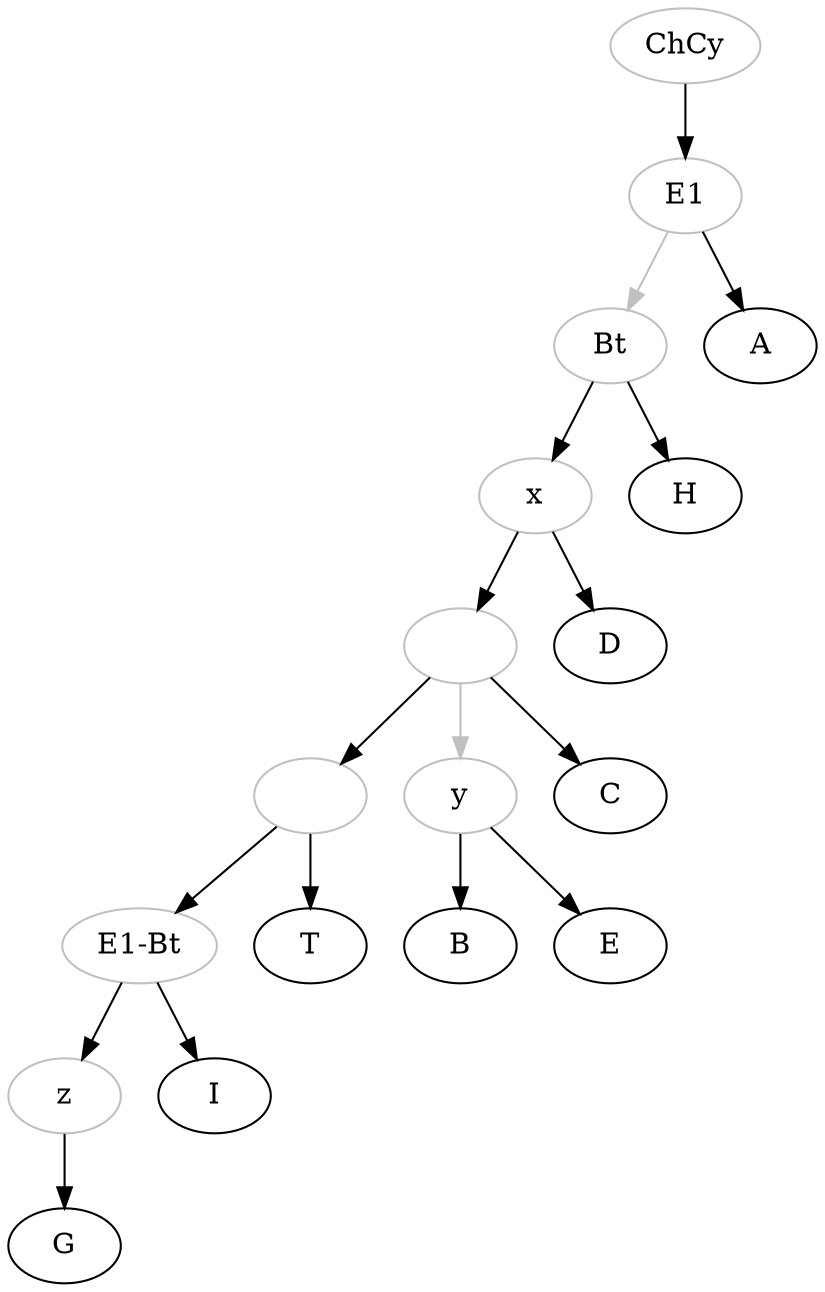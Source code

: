 digraph {

ChCy[color="grey"];
E1[color="grey"];
Bt[color="grey"];
1[color="grey", label=""];
2[color="grey", label=""];
E1Bt[color="grey", label="E1-Bt"];
x[color="grey"];
y[color="grey"];
z[color="grey"];

ChCy->E1;
E1->A;
E1->Bt[color="grey"];
Bt->H;
Bt->x;
x->D;
x->1;
1->C;
1->y[color="grey"];
y->B;
y->E;
1->2;
2->T;
2->E1Bt
E1Bt->z;
z->G;
E1Bt->I;

}
